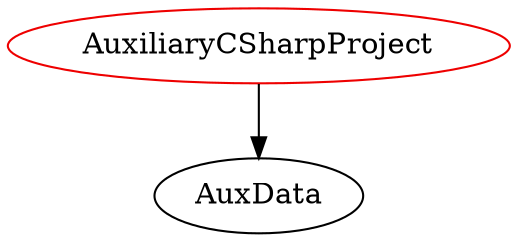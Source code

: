 digraph auxiliarycsharpproject{
AuxiliaryCSharpProject -> AuxData;
AuxiliaryCSharpProject	[shape=oval, color=red2, label="AuxiliaryCSharpProject"];
}
